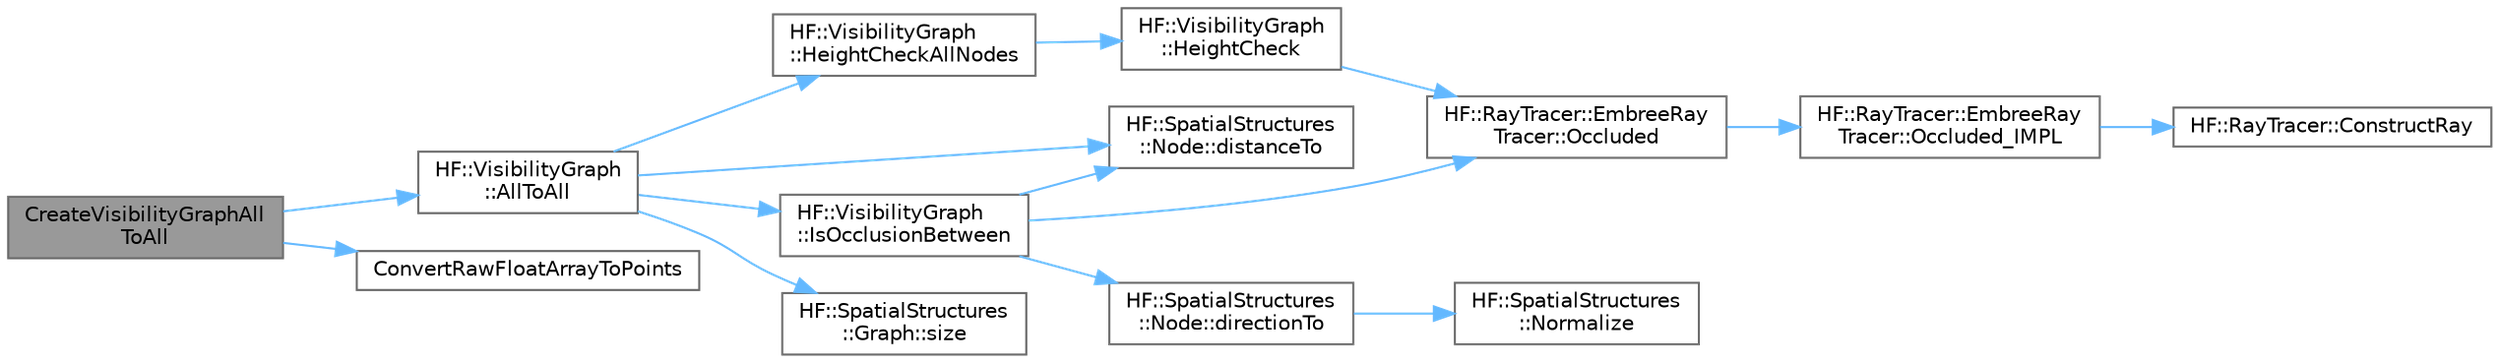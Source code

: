 digraph "CreateVisibilityGraphAllToAll"
{
 // LATEX_PDF_SIZE
  bgcolor="transparent";
  edge [fontname=Helvetica,fontsize=10,labelfontname=Helvetica,labelfontsize=10];
  node [fontname=Helvetica,fontsize=10,shape=box,height=0.2,width=0.4];
  rankdir="LR";
  Node1 [label="CreateVisibilityGraphAll\lToAll",height=0.2,width=0.4,color="gray40", fillcolor="grey60", style="filled", fontcolor="black",tooltip="Create a new directed visibility graph between all nodes in parameter nodes."];
  Node1 -> Node2 [color="steelblue1",style="solid"];
  Node2 [label="HF::VisibilityGraph\l::AllToAll",height=0.2,width=0.4,color="grey40", fillcolor="white", style="filled",URL="$a00467.html#a12eb1e4c06400c4625cd22d925927b03",tooltip="Generate a Visibility Graph between every node in a set of nodes in parallel."];
  Node2 -> Node3 [color="steelblue1",style="solid"];
  Node3 [label="HF::SpatialStructures\l::Node::distanceTo",height=0.2,width=0.4,color="grey40", fillcolor="white", style="filled",URL="$a02071.html#abbd66b566460f9557a373b5fbcc30bb1",tooltip="Calculate the distance between this node and n2."];
  Node2 -> Node4 [color="steelblue1",style="solid"];
  Node4 [label="HF::VisibilityGraph\l::HeightCheckAllNodes",height=0.2,width=0.4,color="grey40", fillcolor="white", style="filled",URL="$a00467.html#a05b8a83ab27113369c95649470d864b9",tooltip="Obtain the indexes of all nodes that pass the HeightCheck."];
  Node4 -> Node5 [color="steelblue1",style="solid"];
  Node5 [label="HF::VisibilityGraph\l::HeightCheck",height=0.2,width=0.4,color="grey40", fillcolor="white", style="filled",URL="$a00467.html#af811d21e4c49275521912df9254bb737",tooltip="Check if Node can be raised by height without clipping into any geometry."];
  Node5 -> Node6 [color="steelblue1",style="solid"];
  Node6 [label="HF::RayTracer::EmbreeRay\lTracer::Occluded",height=0.2,width=0.4,color="grey40", fillcolor="white", style="filled",URL="$a01411.html#a3a7488f8e41c8a9e3dc9c334047c6457",tooltip="Determine if there is an intersection with any geometry."];
  Node6 -> Node7 [color="steelblue1",style="solid"];
  Node7 [label="HF::RayTracer::EmbreeRay\lTracer::Occluded_IMPL",height=0.2,width=0.4,color="grey40", fillcolor="white", style="filled",URL="$a01411.html#ade19fda460dadd98769b347840bd305a",tooltip="Implementation for fundamental occlusion ray intersection."];
  Node7 -> Node8 [color="steelblue1",style="solid"];
  Node8 [label="HF::RayTracer::ConstructRay",height=0.2,width=0.4,color="grey40", fillcolor="white", style="filled",URL="$a00464.html#a76e5d26b5063f0e5b49b4ba835f1da93",tooltip=" "];
  Node2 -> Node9 [color="steelblue1",style="solid"];
  Node9 [label="HF::VisibilityGraph\l::IsOcclusionBetween",height=0.2,width=0.4,color="grey40", fillcolor="white", style="filled",URL="$a00467.html#a4d9cf77879eb78075f7f7b0a7e31119a",tooltip="Perform a line of sight check between two nodes."];
  Node9 -> Node10 [color="steelblue1",style="solid"];
  Node10 [label="HF::SpatialStructures\l::Node::directionTo",height=0.2,width=0.4,color="grey40", fillcolor="white", style="filled",URL="$a02071.html#ad3f7898ef3178eef0c3579869a7f5c67",tooltip="Get the direction between this node and another node"];
  Node10 -> Node11 [color="steelblue1",style="solid"];
  Node11 [label="HF::SpatialStructures\l::Normalize",height=0.2,width=0.4,color="grey40", fillcolor="white", style="filled",URL="$a00465.html#ad9a8f0f70b3f60ac5cb7889885d851d1",tooltip=" "];
  Node9 -> Node3 [color="steelblue1",style="solid"];
  Node9 -> Node6 [color="steelblue1",style="solid"];
  Node2 -> Node12 [color="steelblue1",style="solid"];
  Node12 [label="HF::SpatialStructures\l::Graph::size",height=0.2,width=0.4,color="grey40", fillcolor="white", style="filled",URL="$a01551.html#a2710af2a75976862d7a235793567d2f3",tooltip="Determine how many nodes are in the graph."];
  Node1 -> Node13 [color="steelblue1",style="solid"];
  Node13 [label="ConvertRawFloatArrayToPoints",height=0.2,width=0.4,color="grey40", fillcolor="white", style="filled",URL="$a00245.html#a603d456361c9737b88a091e6683db12b",tooltip="Convert a raw array from an external caller to an organized vector of points"];
}

